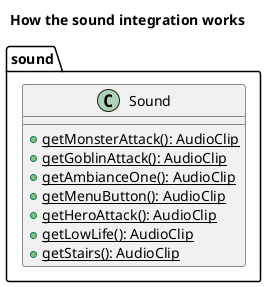 @startuml

title How the sound integration works

package sound{

    class Sound{
        + {static} getMonsterAttack(): AudioClip
        + {static} getGoblinAttack(): AudioClip
        + {static} getAmbianceOne(): AudioClip
        + {static} getMenuButton(): AudioClip
        + {static} getHeroAttack(): AudioClip
        + {static} getLowLife(): AudioClip
        + {static} getStairs(): AudioClip
    }

}

@enduml
